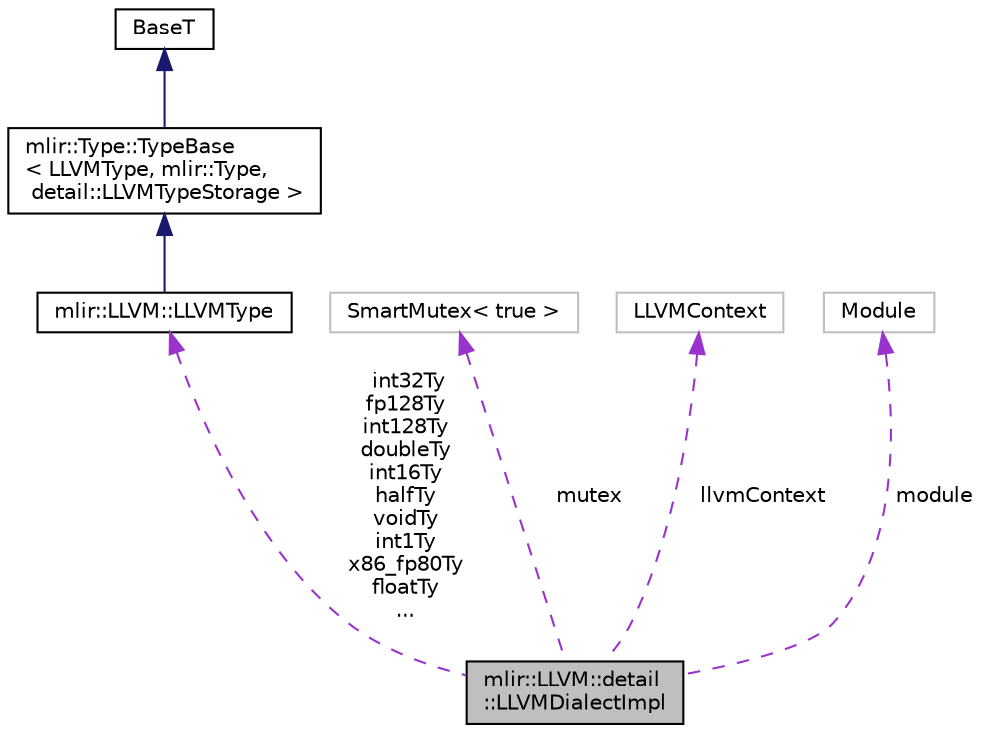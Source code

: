 digraph "mlir::LLVM::detail::LLVMDialectImpl"
{
  bgcolor="transparent";
  edge [fontname="Helvetica",fontsize="10",labelfontname="Helvetica",labelfontsize="10"];
  node [fontname="Helvetica",fontsize="10",shape=record];
  Node1 [label="mlir::LLVM::detail\l::LLVMDialectImpl",height=0.2,width=0.4,color="black", fillcolor="grey75", style="filled", fontcolor="black"];
  Node2 -> Node1 [dir="back",color="darkorchid3",fontsize="10",style="dashed",label=" int32Ty\nfp128Ty\nint128Ty\ndoubleTy\nint16Ty\nhalfTy\nvoidTy\nint1Ty\nx86_fp80Ty\nfloatTy\n..." ,fontname="Helvetica"];
  Node2 [label="mlir::LLVM::LLVMType",height=0.2,width=0.4,color="black",URL="$classmlir_1_1LLVM_1_1LLVMType.html"];
  Node3 -> Node2 [dir="back",color="midnightblue",fontsize="10",style="solid",fontname="Helvetica"];
  Node3 [label="mlir::Type::TypeBase\l\< LLVMType, mlir::Type,\l detail::LLVMTypeStorage \>",height=0.2,width=0.4,color="black",URL="$classmlir_1_1detail_1_1StorageUserBase.html",tooltip="Utility class for implementing users of storage classes uniqued by a StorageUniquer. "];
  Node4 -> Node3 [dir="back",color="midnightblue",fontsize="10",style="solid",fontname="Helvetica"];
  Node4 [label="BaseT",height=0.2,width=0.4,color="black",URL="$classBaseT.html"];
  Node5 -> Node1 [dir="back",color="darkorchid3",fontsize="10",style="dashed",label=" mutex" ,fontname="Helvetica"];
  Node5 [label="SmartMutex\< true \>",height=0.2,width=0.4,color="grey75"];
  Node6 -> Node1 [dir="back",color="darkorchid3",fontsize="10",style="dashed",label=" llvmContext" ,fontname="Helvetica"];
  Node6 [label="LLVMContext",height=0.2,width=0.4,color="grey75"];
  Node7 -> Node1 [dir="back",color="darkorchid3",fontsize="10",style="dashed",label=" module" ,fontname="Helvetica"];
  Node7 [label="Module",height=0.2,width=0.4,color="grey75"];
}
